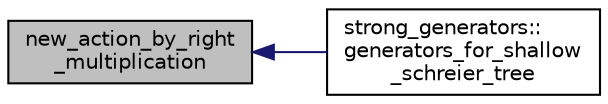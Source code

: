 digraph "new_action_by_right_multiplication"
{
  edge [fontname="Helvetica",fontsize="10",labelfontname="Helvetica",labelfontsize="10"];
  node [fontname="Helvetica",fontsize="10",shape=record];
  rankdir="LR";
  Node7874 [label="new_action_by_right\l_multiplication",height=0.2,width=0.4,color="black", fillcolor="grey75", style="filled", fontcolor="black"];
  Node7874 -> Node7875 [dir="back",color="midnightblue",fontsize="10",style="solid",fontname="Helvetica"];
  Node7875 [label="strong_generators::\lgenerators_for_shallow\l_schreier_tree",height=0.2,width=0.4,color="black", fillcolor="white", style="filled",URL="$dc/d09/classstrong__generators.html#a5d093b23261ef710325614ad5c497dbc"];
}

